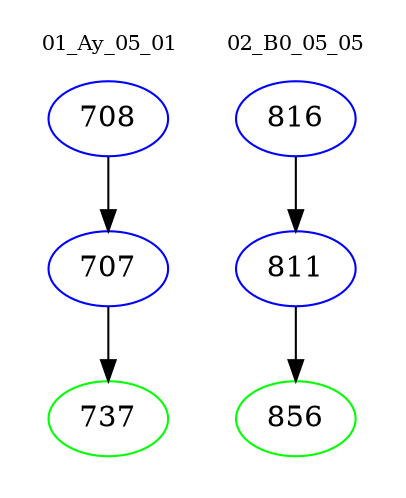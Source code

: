 digraph{
subgraph cluster_0 {
color = white
label = "01_Ay_05_01";
fontsize=10;
T0_708 [label="708", color="blue"]
T0_708 -> T0_707 [color="black"]
T0_707 [label="707", color="blue"]
T0_707 -> T0_737 [color="black"]
T0_737 [label="737", color="green"]
}
subgraph cluster_1 {
color = white
label = "02_B0_05_05";
fontsize=10;
T1_816 [label="816", color="blue"]
T1_816 -> T1_811 [color="black"]
T1_811 [label="811", color="blue"]
T1_811 -> T1_856 [color="black"]
T1_856 [label="856", color="green"]
}
}
